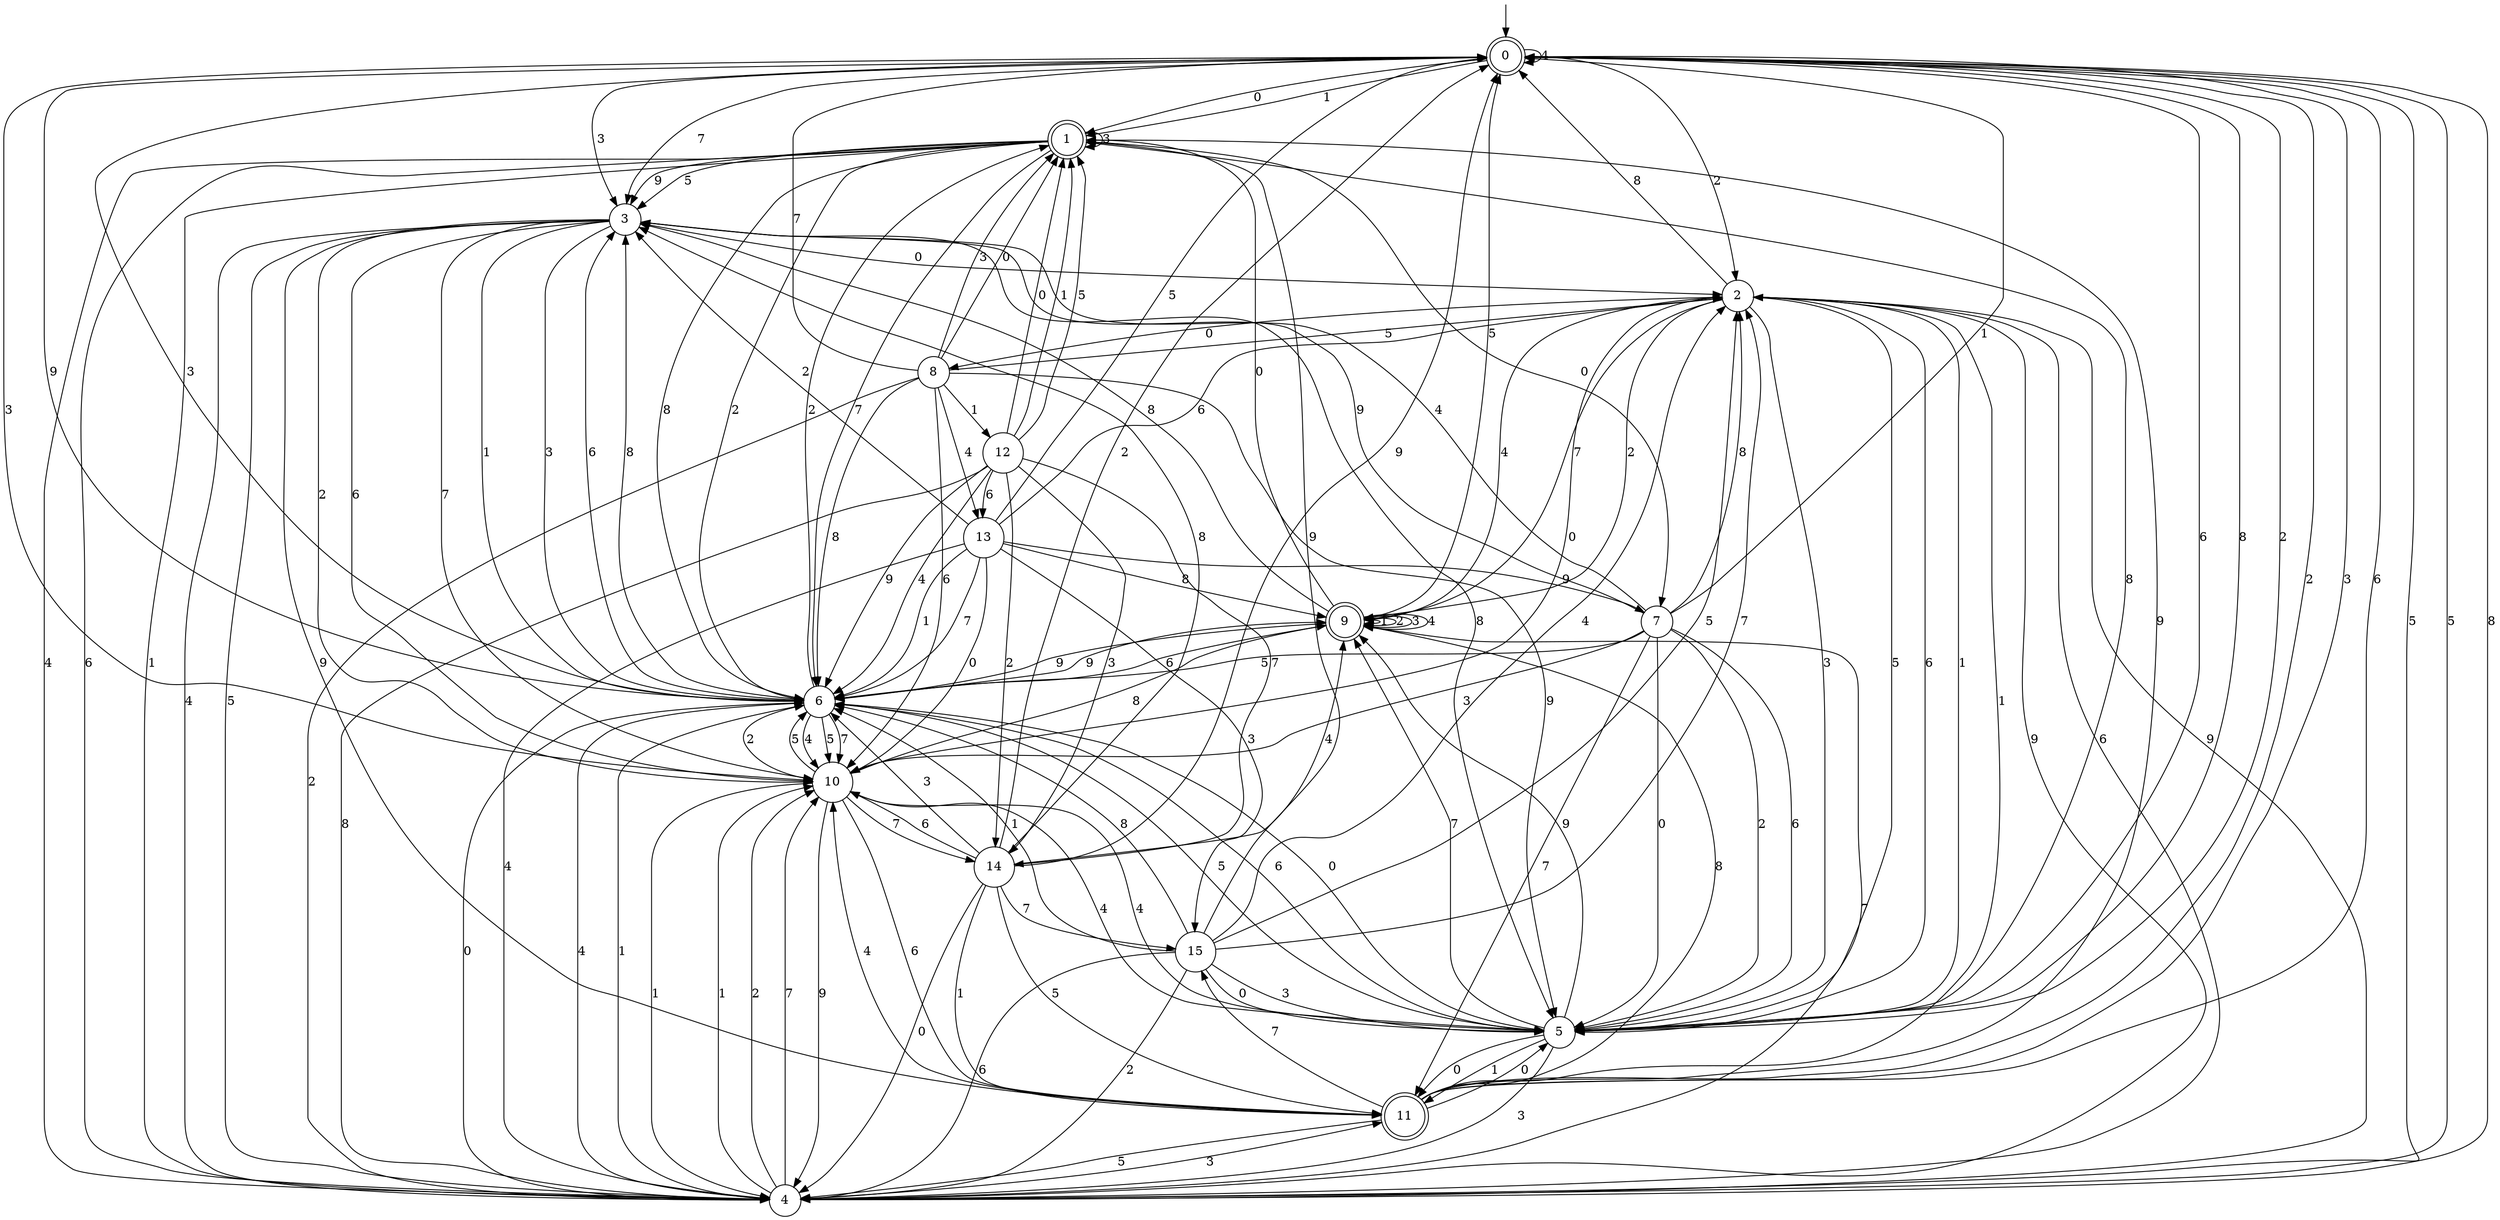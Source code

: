 digraph g {

	s0 [shape="doublecircle" label="0"];
	s1 [shape="doublecircle" label="1"];
	s2 [shape="circle" label="2"];
	s3 [shape="circle" label="3"];
	s4 [shape="circle" label="4"];
	s5 [shape="circle" label="5"];
	s6 [shape="circle" label="6"];
	s7 [shape="circle" label="7"];
	s8 [shape="circle" label="8"];
	s9 [shape="doublecircle" label="9"];
	s10 [shape="circle" label="10"];
	s11 [shape="doublecircle" label="11"];
	s12 [shape="circle" label="12"];
	s13 [shape="circle" label="13"];
	s14 [shape="circle" label="14"];
	s15 [shape="circle" label="15"];
	s0 -> s1 [label="0"];
	s0 -> s1 [label="1"];
	s0 -> s2 [label="2"];
	s0 -> s3 [label="3"];
	s0 -> s0 [label="4"];
	s0 -> s4 [label="5"];
	s0 -> s5 [label="6"];
	s0 -> s3 [label="7"];
	s0 -> s5 [label="8"];
	s0 -> s6 [label="9"];
	s1 -> s7 [label="0"];
	s1 -> s4 [label="1"];
	s1 -> s6 [label="2"];
	s1 -> s1 [label="3"];
	s1 -> s4 [label="4"];
	s1 -> s3 [label="5"];
	s1 -> s4 [label="6"];
	s1 -> s6 [label="7"];
	s1 -> s6 [label="8"];
	s1 -> s3 [label="9"];
	s2 -> s8 [label="0"];
	s2 -> s5 [label="1"];
	s2 -> s9 [label="2"];
	s2 -> s5 [label="3"];
	s2 -> s9 [label="4"];
	s2 -> s5 [label="5"];
	s2 -> s5 [label="6"];
	s2 -> s9 [label="7"];
	s2 -> s0 [label="8"];
	s2 -> s4 [label="9"];
	s3 -> s2 [label="0"];
	s3 -> s6 [label="1"];
	s3 -> s10 [label="2"];
	s3 -> s6 [label="3"];
	s3 -> s4 [label="4"];
	s3 -> s4 [label="5"];
	s3 -> s10 [label="6"];
	s3 -> s10 [label="7"];
	s3 -> s5 [label="8"];
	s3 -> s11 [label="9"];
	s4 -> s6 [label="0"];
	s4 -> s10 [label="1"];
	s4 -> s10 [label="2"];
	s4 -> s11 [label="3"];
	s4 -> s6 [label="4"];
	s4 -> s0 [label="5"];
	s4 -> s2 [label="6"];
	s4 -> s10 [label="7"];
	s4 -> s0 [label="8"];
	s4 -> s2 [label="9"];
	s5 -> s11 [label="0"];
	s5 -> s11 [label="1"];
	s5 -> s0 [label="2"];
	s5 -> s4 [label="3"];
	s5 -> s10 [label="4"];
	s5 -> s6 [label="5"];
	s5 -> s6 [label="6"];
	s5 -> s9 [label="7"];
	s5 -> s1 [label="8"];
	s5 -> s9 [label="9"];
	s6 -> s5 [label="0"];
	s6 -> s4 [label="1"];
	s6 -> s1 [label="2"];
	s6 -> s0 [label="3"];
	s6 -> s10 [label="4"];
	s6 -> s10 [label="5"];
	s6 -> s3 [label="6"];
	s6 -> s10 [label="7"];
	s6 -> s3 [label="8"];
	s6 -> s9 [label="9"];
	s7 -> s5 [label="0"];
	s7 -> s0 [label="1"];
	s7 -> s5 [label="2"];
	s7 -> s10 [label="3"];
	s7 -> s3 [label="4"];
	s7 -> s6 [label="5"];
	s7 -> s5 [label="6"];
	s7 -> s11 [label="7"];
	s7 -> s2 [label="8"];
	s7 -> s3 [label="9"];
	s8 -> s1 [label="0"];
	s8 -> s12 [label="1"];
	s8 -> s4 [label="2"];
	s8 -> s1 [label="3"];
	s8 -> s13 [label="4"];
	s8 -> s2 [label="5"];
	s8 -> s10 [label="6"];
	s8 -> s0 [label="7"];
	s8 -> s6 [label="8"];
	s8 -> s5 [label="9"];
	s9 -> s1 [label="0"];
	s9 -> s9 [label="1"];
	s9 -> s9 [label="2"];
	s9 -> s9 [label="3"];
	s9 -> s9 [label="4"];
	s9 -> s0 [label="5"];
	s9 -> s6 [label="6"];
	s9 -> s4 [label="7"];
	s9 -> s3 [label="8"];
	s9 -> s6 [label="9"];
	s10 -> s2 [label="0"];
	s10 -> s4 [label="1"];
	s10 -> s6 [label="2"];
	s10 -> s0 [label="3"];
	s10 -> s5 [label="4"];
	s10 -> s6 [label="5"];
	s10 -> s11 [label="6"];
	s10 -> s14 [label="7"];
	s10 -> s9 [label="8"];
	s10 -> s4 [label="9"];
	s11 -> s5 [label="0"];
	s11 -> s2 [label="1"];
	s11 -> s0 [label="2"];
	s11 -> s0 [label="3"];
	s11 -> s10 [label="4"];
	s11 -> s4 [label="5"];
	s11 -> s0 [label="6"];
	s11 -> s15 [label="7"];
	s11 -> s9 [label="8"];
	s11 -> s1 [label="9"];
	s12 -> s1 [label="0"];
	s12 -> s1 [label="1"];
	s12 -> s14 [label="2"];
	s12 -> s14 [label="3"];
	s12 -> s6 [label="4"];
	s12 -> s1 [label="5"];
	s12 -> s13 [label="6"];
	s12 -> s14 [label="7"];
	s12 -> s4 [label="8"];
	s12 -> s6 [label="9"];
	s13 -> s10 [label="0"];
	s13 -> s6 [label="1"];
	s13 -> s3 [label="2"];
	s13 -> s15 [label="3"];
	s13 -> s4 [label="4"];
	s13 -> s0 [label="5"];
	s13 -> s2 [label="6"];
	s13 -> s6 [label="7"];
	s13 -> s9 [label="8"];
	s13 -> s7 [label="9"];
	s14 -> s4 [label="0"];
	s14 -> s11 [label="1"];
	s14 -> s0 [label="2"];
	s14 -> s6 [label="3"];
	s14 -> s9 [label="4"];
	s14 -> s11 [label="5"];
	s14 -> s10 [label="6"];
	s14 -> s15 [label="7"];
	s14 -> s3 [label="8"];
	s14 -> s0 [label="9"];
	s15 -> s5 [label="0"];
	s15 -> s6 [label="1"];
	s15 -> s4 [label="2"];
	s15 -> s5 [label="3"];
	s15 -> s2 [label="4"];
	s15 -> s2 [label="5"];
	s15 -> s4 [label="6"];
	s15 -> s2 [label="7"];
	s15 -> s6 [label="8"];
	s15 -> s1 [label="9"];

__start0 [label="" shape="none" width="0" height="0"];
__start0 -> s0;

}
